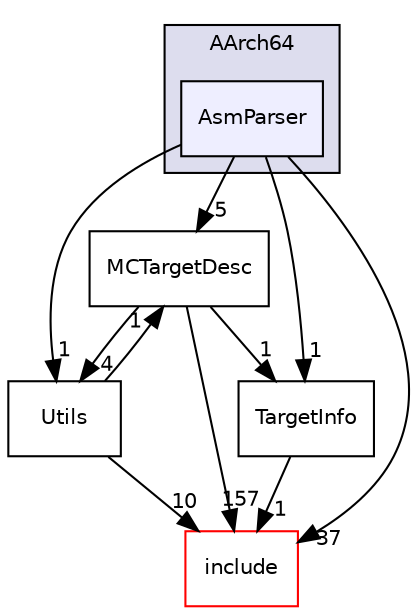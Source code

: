digraph "lib/Target/AArch64/AsmParser" {
  bgcolor=transparent;
  compound=true
  node [ fontsize="10", fontname="Helvetica"];
  edge [ labelfontsize="10", labelfontname="Helvetica"];
  subgraph clusterdir_b69b85499a0be7bec9dbd65569a12909 {
    graph [ bgcolor="#ddddee", pencolor="black", label="AArch64" fontname="Helvetica", fontsize="10", URL="dir_b69b85499a0be7bec9dbd65569a12909.html"]
  dir_418eb64c81fadec38c3782408d60c36e [shape=box, label="AsmParser", style="filled", fillcolor="#eeeeff", pencolor="black", URL="dir_418eb64c81fadec38c3782408d60c36e.html"];
  }
  dir_4e84c0bf98bc79dde7275d76b9e5311b [shape=box label="MCTargetDesc" URL="dir_4e84c0bf98bc79dde7275d76b9e5311b.html"];
  dir_38a34d90339076775287bd56bf13388c [shape=box label="Utils" URL="dir_38a34d90339076775287bd56bf13388c.html"];
  dir_d44c64559bbebec7f509842c48db8b23 [shape=box label="include" color="red" URL="dir_d44c64559bbebec7f509842c48db8b23.html"];
  dir_04219d991c4c5494f21f5921005a6ba8 [shape=box label="TargetInfo" URL="dir_04219d991c4c5494f21f5921005a6ba8.html"];
  dir_4e84c0bf98bc79dde7275d76b9e5311b->dir_38a34d90339076775287bd56bf13388c [headlabel="4", labeldistance=1.5 headhref="dir_000098_000100.html"];
  dir_4e84c0bf98bc79dde7275d76b9e5311b->dir_d44c64559bbebec7f509842c48db8b23 [headlabel="157", labeldistance=1.5 headhref="dir_000098_000001.html"];
  dir_4e84c0bf98bc79dde7275d76b9e5311b->dir_04219d991c4c5494f21f5921005a6ba8 [headlabel="1", labeldistance=1.5 headhref="dir_000098_000099.html"];
  dir_38a34d90339076775287bd56bf13388c->dir_4e84c0bf98bc79dde7275d76b9e5311b [headlabel="1", labeldistance=1.5 headhref="dir_000100_000098.html"];
  dir_38a34d90339076775287bd56bf13388c->dir_d44c64559bbebec7f509842c48db8b23 [headlabel="10", labeldistance=1.5 headhref="dir_000100_000001.html"];
  dir_418eb64c81fadec38c3782408d60c36e->dir_4e84c0bf98bc79dde7275d76b9e5311b [headlabel="5", labeldistance=1.5 headhref="dir_000096_000098.html"];
  dir_418eb64c81fadec38c3782408d60c36e->dir_38a34d90339076775287bd56bf13388c [headlabel="1", labeldistance=1.5 headhref="dir_000096_000100.html"];
  dir_418eb64c81fadec38c3782408d60c36e->dir_d44c64559bbebec7f509842c48db8b23 [headlabel="37", labeldistance=1.5 headhref="dir_000096_000001.html"];
  dir_418eb64c81fadec38c3782408d60c36e->dir_04219d991c4c5494f21f5921005a6ba8 [headlabel="1", labeldistance=1.5 headhref="dir_000096_000099.html"];
  dir_04219d991c4c5494f21f5921005a6ba8->dir_d44c64559bbebec7f509842c48db8b23 [headlabel="1", labeldistance=1.5 headhref="dir_000099_000001.html"];
}
